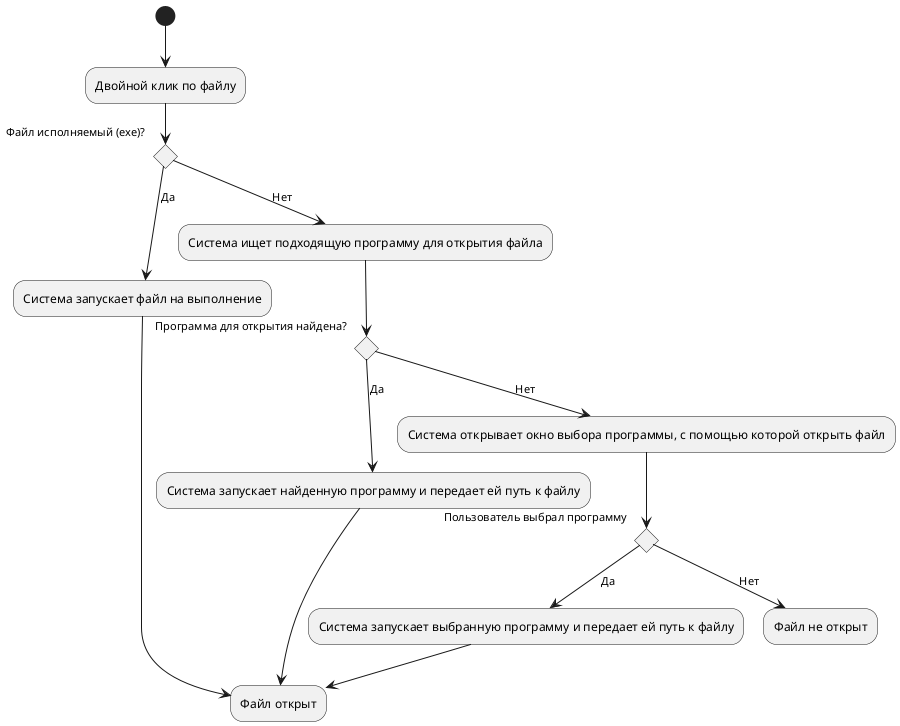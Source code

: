 @startuml
(*) --> "Двойной клик по файлу"
if "Файл исполняемый (exe)?" then
  --> [Да] "Система запускает файл на выполнение"
  --> "Файл открыт"
else
  --> [Нет] "Система ищет подходящую программу для открытия файла"
  if "Программа для открытия найдена?" then
    --> [Да] "Система запускает найденную программу и передает ей путь к файлу"
    --> "Файл открыт"
  else
    --> [Нет] "Система открывает окно выбора программы, с помощью которой открыть файл"
    if "Пользователь выбрал программу" then
      --> [Да] "Система запускает выбранную программу и передает ей путь к файлу"
      --> "Файл открыт"
    else
      --> [Нет] "Файл не открыт"
    endif
  endif
endif
@enduml